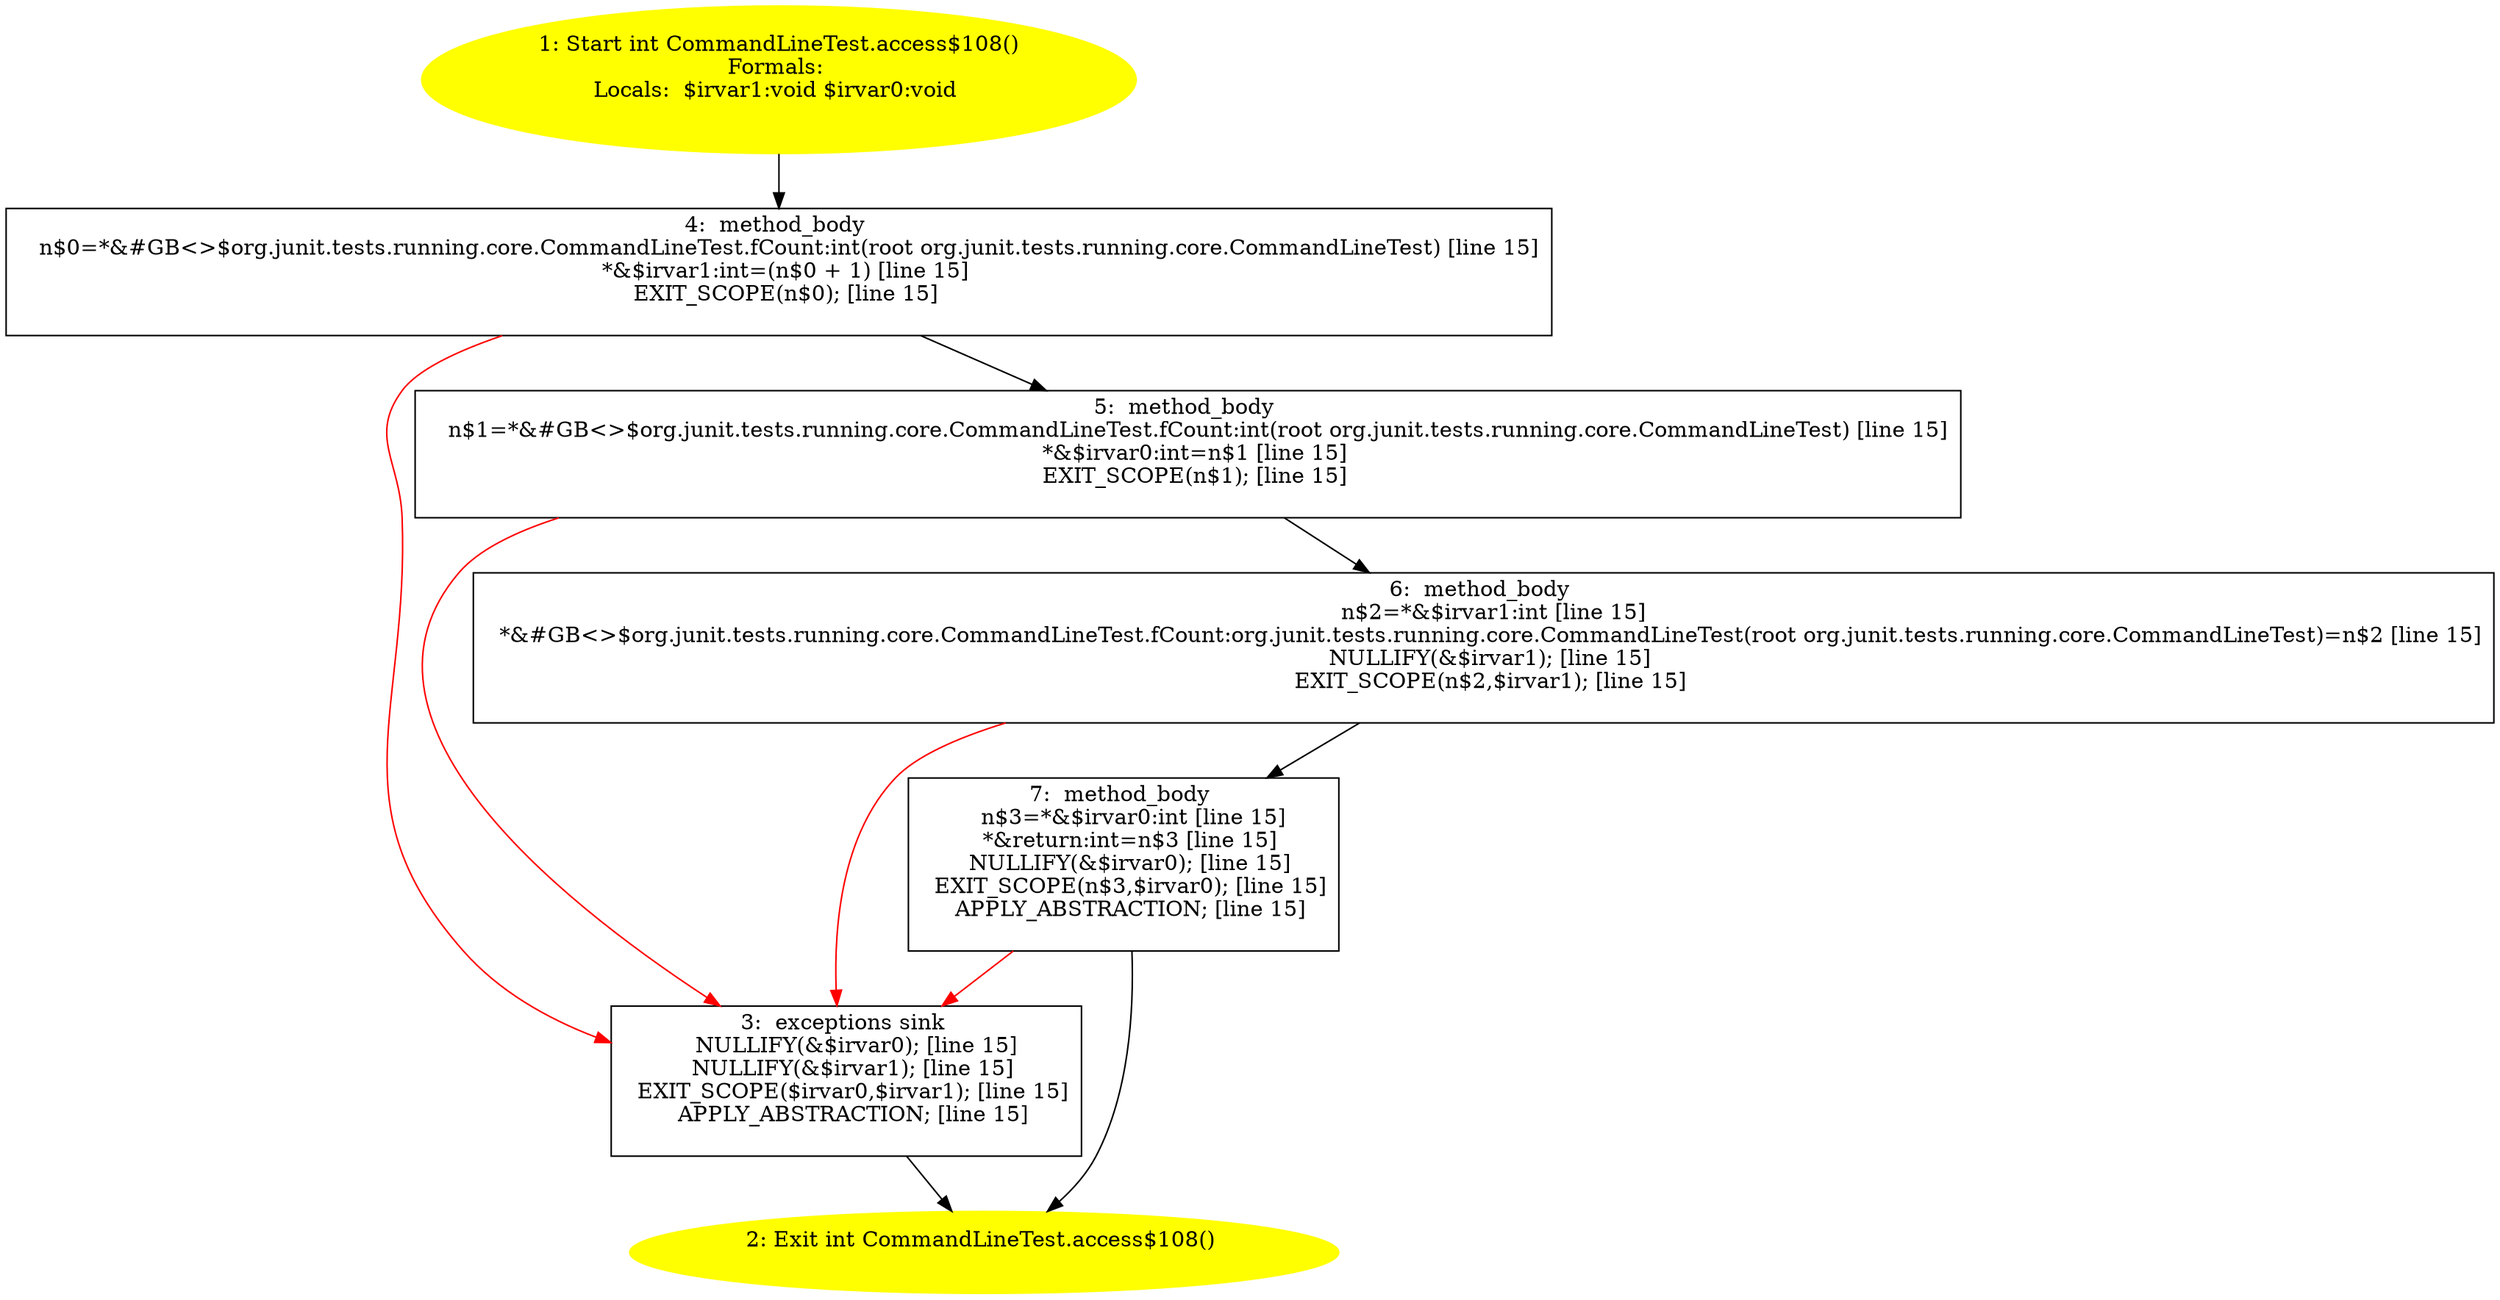 /* @generated */
digraph cfg {
"org.junit.tests.running.core.CommandLineTest.access$108():int.fc3654101874e588a6a7722b5a68fa3a_1" [label="1: Start int CommandLineTest.access$108()\nFormals: \nLocals:  $irvar1:void $irvar0:void \n  " color=yellow style=filled]
	

	 "org.junit.tests.running.core.CommandLineTest.access$108():int.fc3654101874e588a6a7722b5a68fa3a_1" -> "org.junit.tests.running.core.CommandLineTest.access$108():int.fc3654101874e588a6a7722b5a68fa3a_4" ;
"org.junit.tests.running.core.CommandLineTest.access$108():int.fc3654101874e588a6a7722b5a68fa3a_2" [label="2: Exit int CommandLineTest.access$108() \n  " color=yellow style=filled]
	

"org.junit.tests.running.core.CommandLineTest.access$108():int.fc3654101874e588a6a7722b5a68fa3a_3" [label="3:  exceptions sink \n   NULLIFY(&$irvar0); [line 15]\n  NULLIFY(&$irvar1); [line 15]\n  EXIT_SCOPE($irvar0,$irvar1); [line 15]\n  APPLY_ABSTRACTION; [line 15]\n " shape="box"]
	

	 "org.junit.tests.running.core.CommandLineTest.access$108():int.fc3654101874e588a6a7722b5a68fa3a_3" -> "org.junit.tests.running.core.CommandLineTest.access$108():int.fc3654101874e588a6a7722b5a68fa3a_2" ;
"org.junit.tests.running.core.CommandLineTest.access$108():int.fc3654101874e588a6a7722b5a68fa3a_4" [label="4:  method_body \n   n$0=*&#GB<>$org.junit.tests.running.core.CommandLineTest.fCount:int(root org.junit.tests.running.core.CommandLineTest) [line 15]\n  *&$irvar1:int=(n$0 + 1) [line 15]\n  EXIT_SCOPE(n$0); [line 15]\n " shape="box"]
	

	 "org.junit.tests.running.core.CommandLineTest.access$108():int.fc3654101874e588a6a7722b5a68fa3a_4" -> "org.junit.tests.running.core.CommandLineTest.access$108():int.fc3654101874e588a6a7722b5a68fa3a_5" ;
	 "org.junit.tests.running.core.CommandLineTest.access$108():int.fc3654101874e588a6a7722b5a68fa3a_4" -> "org.junit.tests.running.core.CommandLineTest.access$108():int.fc3654101874e588a6a7722b5a68fa3a_3" [color="red" ];
"org.junit.tests.running.core.CommandLineTest.access$108():int.fc3654101874e588a6a7722b5a68fa3a_5" [label="5:  method_body \n   n$1=*&#GB<>$org.junit.tests.running.core.CommandLineTest.fCount:int(root org.junit.tests.running.core.CommandLineTest) [line 15]\n  *&$irvar0:int=n$1 [line 15]\n  EXIT_SCOPE(n$1); [line 15]\n " shape="box"]
	

	 "org.junit.tests.running.core.CommandLineTest.access$108():int.fc3654101874e588a6a7722b5a68fa3a_5" -> "org.junit.tests.running.core.CommandLineTest.access$108():int.fc3654101874e588a6a7722b5a68fa3a_6" ;
	 "org.junit.tests.running.core.CommandLineTest.access$108():int.fc3654101874e588a6a7722b5a68fa3a_5" -> "org.junit.tests.running.core.CommandLineTest.access$108():int.fc3654101874e588a6a7722b5a68fa3a_3" [color="red" ];
"org.junit.tests.running.core.CommandLineTest.access$108():int.fc3654101874e588a6a7722b5a68fa3a_6" [label="6:  method_body \n   n$2=*&$irvar1:int [line 15]\n  *&#GB<>$org.junit.tests.running.core.CommandLineTest.fCount:org.junit.tests.running.core.CommandLineTest(root org.junit.tests.running.core.CommandLineTest)=n$2 [line 15]\n  NULLIFY(&$irvar1); [line 15]\n  EXIT_SCOPE(n$2,$irvar1); [line 15]\n " shape="box"]
	

	 "org.junit.tests.running.core.CommandLineTest.access$108():int.fc3654101874e588a6a7722b5a68fa3a_6" -> "org.junit.tests.running.core.CommandLineTest.access$108():int.fc3654101874e588a6a7722b5a68fa3a_7" ;
	 "org.junit.tests.running.core.CommandLineTest.access$108():int.fc3654101874e588a6a7722b5a68fa3a_6" -> "org.junit.tests.running.core.CommandLineTest.access$108():int.fc3654101874e588a6a7722b5a68fa3a_3" [color="red" ];
"org.junit.tests.running.core.CommandLineTest.access$108():int.fc3654101874e588a6a7722b5a68fa3a_7" [label="7:  method_body \n   n$3=*&$irvar0:int [line 15]\n  *&return:int=n$3 [line 15]\n  NULLIFY(&$irvar0); [line 15]\n  EXIT_SCOPE(n$3,$irvar0); [line 15]\n  APPLY_ABSTRACTION; [line 15]\n " shape="box"]
	

	 "org.junit.tests.running.core.CommandLineTest.access$108():int.fc3654101874e588a6a7722b5a68fa3a_7" -> "org.junit.tests.running.core.CommandLineTest.access$108():int.fc3654101874e588a6a7722b5a68fa3a_2" ;
	 "org.junit.tests.running.core.CommandLineTest.access$108():int.fc3654101874e588a6a7722b5a68fa3a_7" -> "org.junit.tests.running.core.CommandLineTest.access$108():int.fc3654101874e588a6a7722b5a68fa3a_3" [color="red" ];
}
